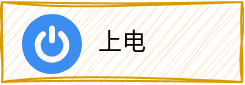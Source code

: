 <mxfile version="22.1.11" type="github">
  <diagram name="第 1 页" id="Cr2VqbzI6dDtqjlpagMs">
    <mxGraphModel dx="989" dy="538" grid="1" gridSize="10" guides="1" tooltips="1" connect="1" arrows="1" fold="1" page="1" pageScale="1" pageWidth="827" pageHeight="1169" math="0" shadow="0">
      <root>
        <mxCell id="0" />
        <mxCell id="1" parent="0" />
        <mxCell id="z2g5AGjKFLvPSnn4dV-h-1" value="上电" style="rounded=0;whiteSpace=wrap;html=1;fillColor=#ffe6cc;strokeColor=#d79b00;sketch=1;curveFitting=1;jiggle=2;" vertex="1" parent="1">
          <mxGeometry x="40" y="40" width="120" height="40" as="geometry" />
        </mxCell>
        <mxCell id="z2g5AGjKFLvPSnn4dV-h-2" value="" style="sketch=0;html=1;aspect=fixed;strokeColor=none;shadow=0;fillColor=#3B8DF1;verticalAlign=top;labelPosition=center;verticalLabelPosition=bottom;shape=mxgraph.gcp2.a7_power" vertex="1" parent="1">
          <mxGeometry x="50" y="46" width="30" height="30" as="geometry" />
        </mxCell>
      </root>
    </mxGraphModel>
  </diagram>
</mxfile>
